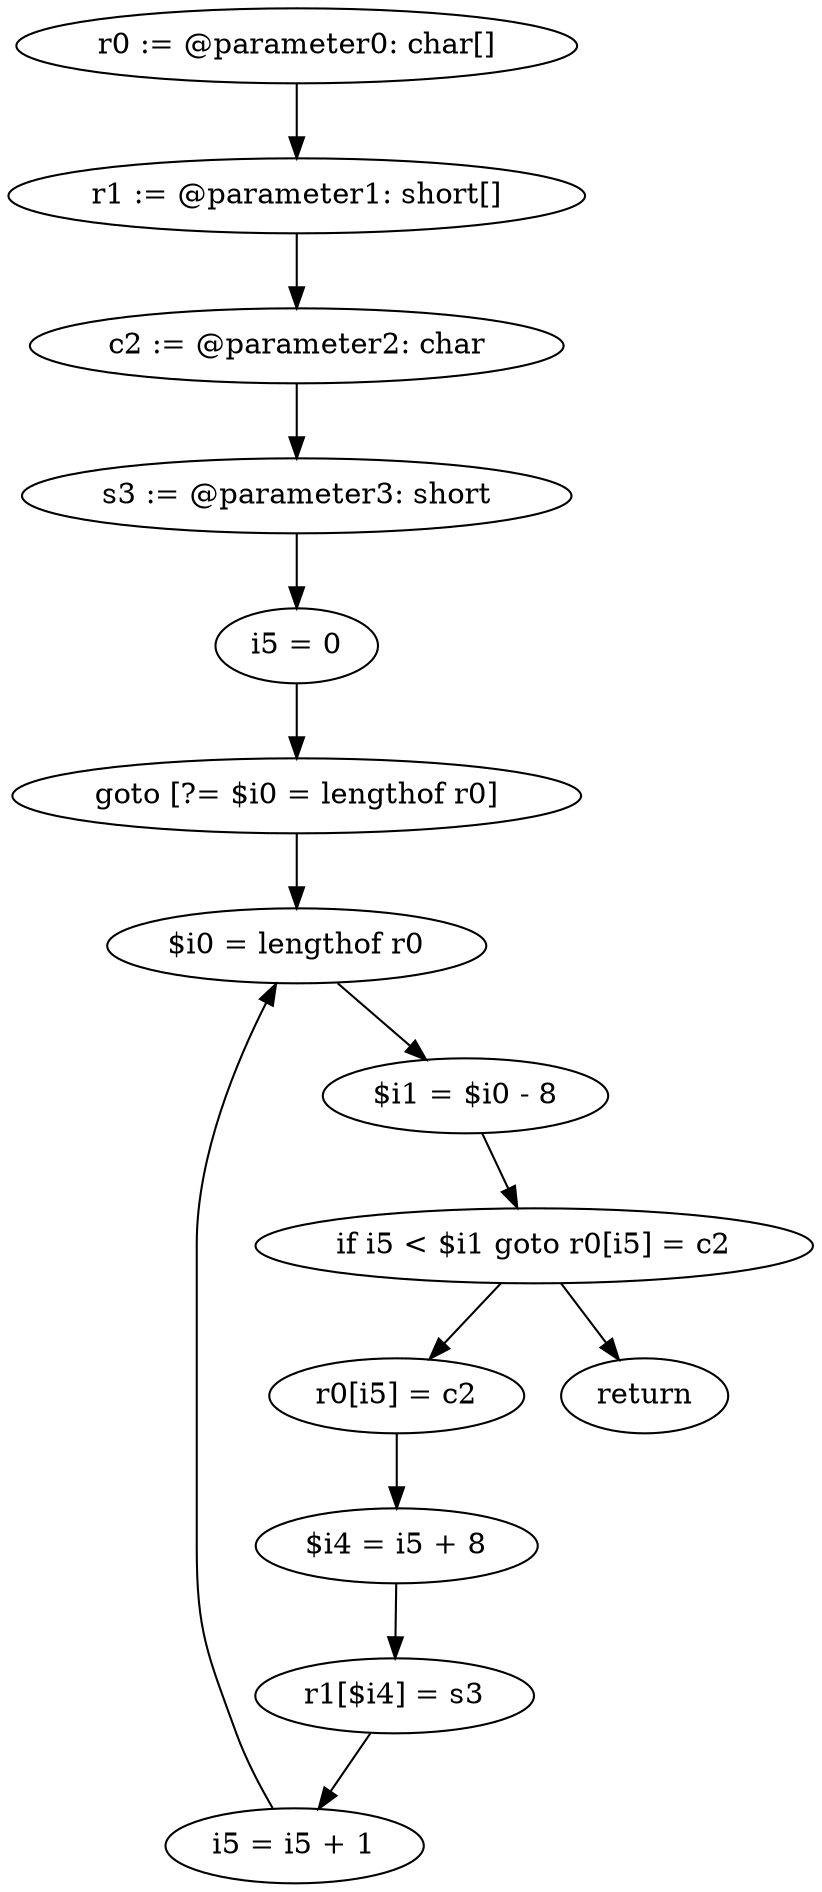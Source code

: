 digraph "unitGraph" {
    "r0 := @parameter0: char[]"
    "r1 := @parameter1: short[]"
    "c2 := @parameter2: char"
    "s3 := @parameter3: short"
    "i5 = 0"
    "goto [?= $i0 = lengthof r0]"
    "r0[i5] = c2"
    "$i4 = i5 + 8"
    "r1[$i4] = s3"
    "i5 = i5 + 1"
    "$i0 = lengthof r0"
    "$i1 = $i0 - 8"
    "if i5 < $i1 goto r0[i5] = c2"
    "return"
    "r0 := @parameter0: char[]"->"r1 := @parameter1: short[]";
    "r1 := @parameter1: short[]"->"c2 := @parameter2: char";
    "c2 := @parameter2: char"->"s3 := @parameter3: short";
    "s3 := @parameter3: short"->"i5 = 0";
    "i5 = 0"->"goto [?= $i0 = lengthof r0]";
    "goto [?= $i0 = lengthof r0]"->"$i0 = lengthof r0";
    "r0[i5] = c2"->"$i4 = i5 + 8";
    "$i4 = i5 + 8"->"r1[$i4] = s3";
    "r1[$i4] = s3"->"i5 = i5 + 1";
    "i5 = i5 + 1"->"$i0 = lengthof r0";
    "$i0 = lengthof r0"->"$i1 = $i0 - 8";
    "$i1 = $i0 - 8"->"if i5 < $i1 goto r0[i5] = c2";
    "if i5 < $i1 goto r0[i5] = c2"->"return";
    "if i5 < $i1 goto r0[i5] = c2"->"r0[i5] = c2";
}
